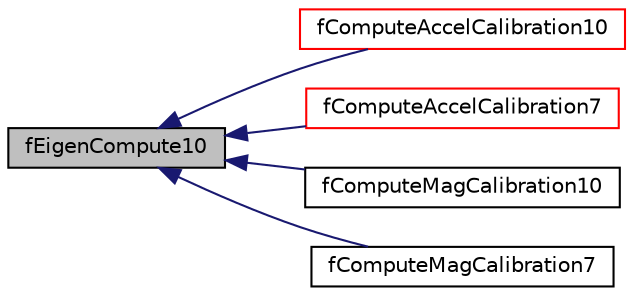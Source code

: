 digraph "fEigenCompute10"
{
  edge [fontname="Helvetica",fontsize="10",labelfontname="Helvetica",labelfontsize="10"];
  node [fontname="Helvetica",fontsize="10",shape=record];
  rankdir="LR";
  Node122 [label="fEigenCompute10",height=0.2,width=0.4,color="black", fillcolor="grey75", style="filled", fontcolor="black"];
  Node122 -> Node123 [dir="back",color="midnightblue",fontsize="10",style="solid",fontname="Helvetica"];
  Node123 [label="fComputeAccelCalibration10",height=0.2,width=0.4,color="red", fillcolor="white", style="filled",URL="$precision_accelerometer_8h.html#a752887e826809837549c391aa3a4cbaf",tooltip="calculate the 10 element calibration from the available measurements "];
  Node122 -> Node130 [dir="back",color="midnightblue",fontsize="10",style="solid",fontname="Helvetica"];
  Node130 [label="fComputeAccelCalibration7",height=0.2,width=0.4,color="red", fillcolor="white", style="filled",URL="$precision_accelerometer_8h.html#a2f17e091698125acbf0cdb780c2c93da",tooltip="calculate the 7 element calibration from the available measurements "];
  Node122 -> Node131 [dir="back",color="midnightblue",fontsize="10",style="solid",fontname="Helvetica"];
  Node131 [label="fComputeMagCalibration10",height=0.2,width=0.4,color="black", fillcolor="white", style="filled",URL="$magnetic_8c.html#aee45330512ed09a377b969fa229a2d45"];
  Node122 -> Node132 [dir="back",color="midnightblue",fontsize="10",style="solid",fontname="Helvetica"];
  Node132 [label="fComputeMagCalibration7",height=0.2,width=0.4,color="black", fillcolor="white", style="filled",URL="$magnetic_8c.html#a25f3c141e543b477ed0885f38d9beda3"];
}

